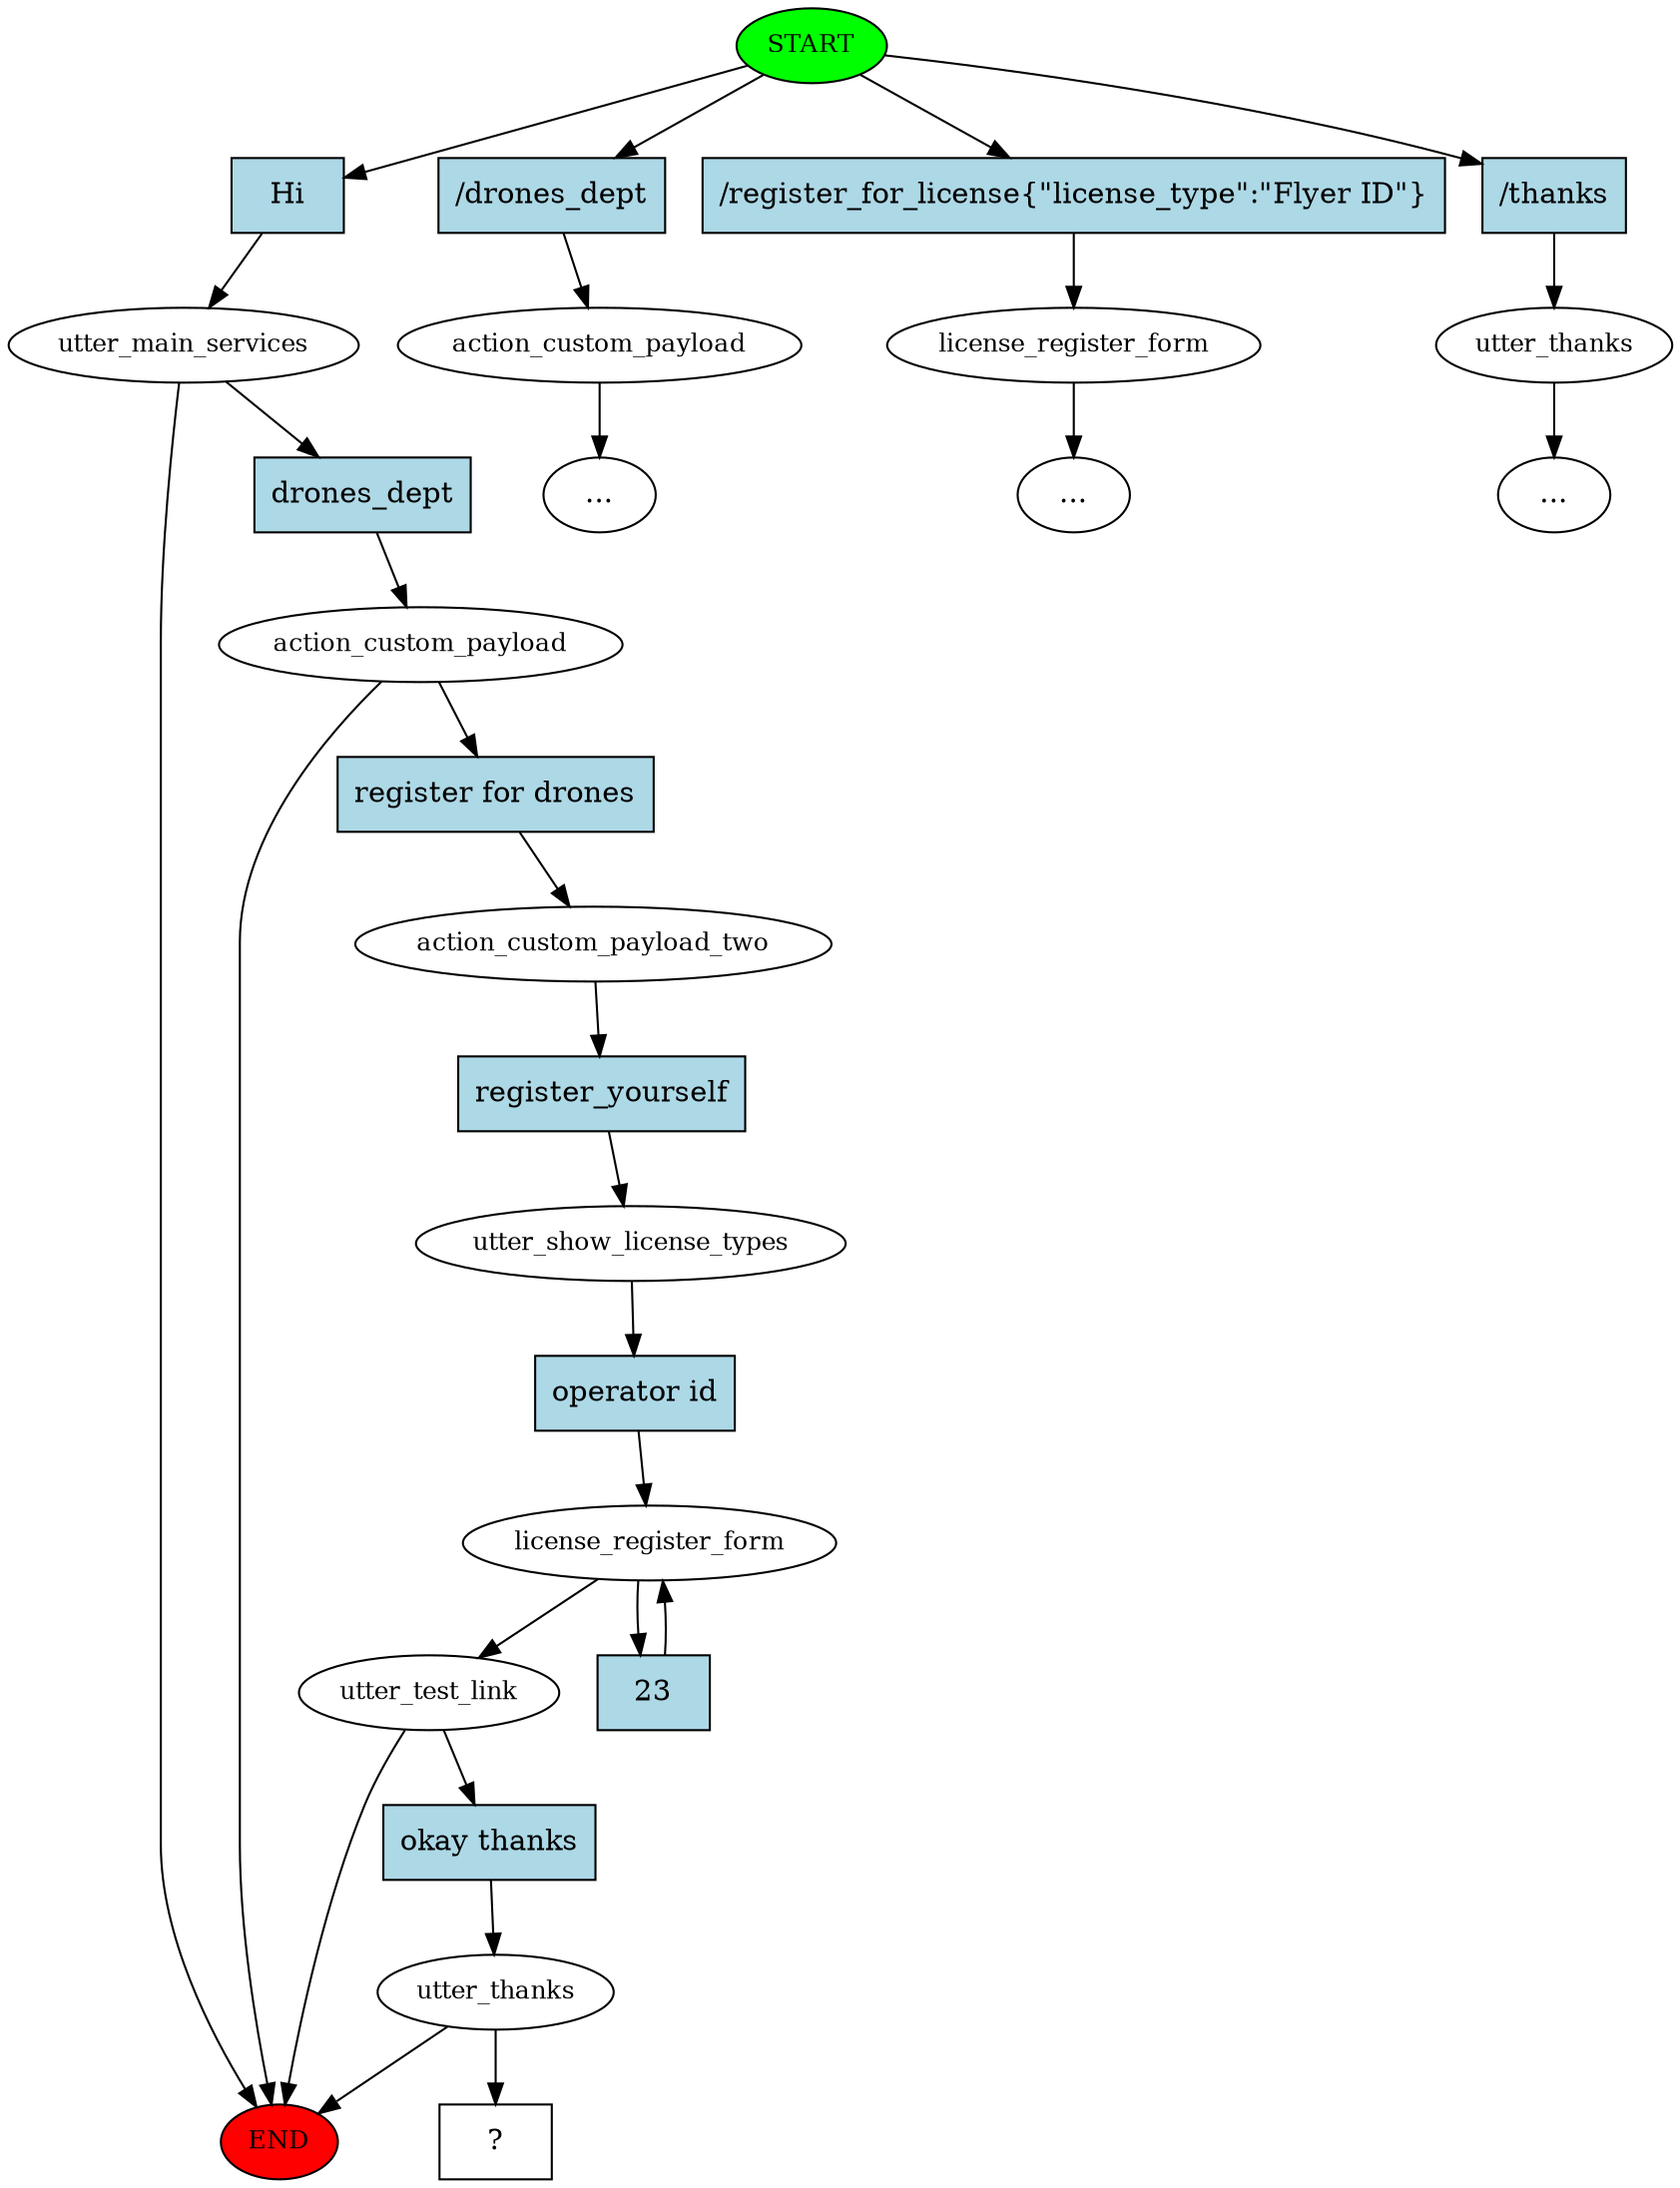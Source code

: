 digraph  {
0 [class="start active", fillcolor=green, fontsize=12, label=START, style=filled];
"-1" [class=end, fillcolor=red, fontsize=12, label=END, style=filled];
1 [class=active, fontsize=12, label=utter_main_services];
2 [class="", fontsize=12, label=action_custom_payload];
"-3" [class=ellipsis, label="..."];
4 [class=active, fontsize=12, label=action_custom_payload];
7 [class=active, fontsize=12, label=action_custom_payload_two];
8 [class=active, fontsize=12, label=utter_show_license_types];
9 [class=active, fontsize=12, label=license_register_form];
10 [class=active, fontsize=12, label=utter_test_link];
11 [class="", fontsize=12, label=license_register_form];
"-4" [class=ellipsis, label="..."];
12 [class="", fontsize=12, label=utter_thanks];
"-5" [class=ellipsis, label="..."];
19 [class=active, fontsize=12, label=utter_thanks];
30 [class="intent dashed active", label="  ?  ", shape=rect];
31 [class="intent active", fillcolor=lightblue, label=Hi, shape=rect, style=filled];
32 [class=intent, fillcolor=lightblue, label="/drones_dept", shape=rect, style=filled];
33 [class=intent, fillcolor=lightblue, label="/register_for_license{\"license_type\":\"Flyer ID\"}", shape=rect, style=filled];
34 [class=intent, fillcolor=lightblue, label="/thanks", shape=rect, style=filled];
35 [class="intent active", fillcolor=lightblue, label=drones_dept, shape=rect, style=filled];
36 [class="intent active", fillcolor=lightblue, label="register for drones", shape=rect, style=filled];
37 [class="intent active", fillcolor=lightblue, label=register_yourself, shape=rect, style=filled];
38 [class="intent active", fillcolor=lightblue, label="operator id", shape=rect, style=filled];
39 [class="intent active", fillcolor=lightblue, label=23, shape=rect, style=filled];
40 [class="intent active", fillcolor=lightblue, label="okay thanks", shape=rect, style=filled];
0 -> 31  [class=active, key=0];
0 -> 32  [class="", key=0];
0 -> 33  [class="", key=0];
0 -> 34  [class="", key=0];
1 -> "-1"  [class="", key=NONE, label=""];
1 -> 35  [class=active, key=0];
2 -> "-3"  [class="", key=NONE, label=""];
4 -> "-1"  [class="", key=NONE, label=""];
4 -> 36  [class=active, key=0];
7 -> 37  [class=active, key=0];
8 -> 38  [class=active, key=0];
9 -> 10  [class=active, key=NONE, label=""];
9 -> 39  [class=active, key=0];
10 -> "-1"  [class="", key=NONE, label=""];
10 -> 40  [class=active, key=0];
11 -> "-4"  [class="", key=NONE, label=""];
12 -> "-5"  [class="", key=NONE, label=""];
19 -> "-1"  [class="", key=NONE, label=""];
19 -> 30  [class=active, key=NONE, label=""];
31 -> 1  [class=active, key=0];
32 -> 2  [class="", key=0];
33 -> 11  [class="", key=0];
34 -> 12  [class="", key=0];
35 -> 4  [class=active, key=0];
36 -> 7  [class=active, key=0];
37 -> 8  [class=active, key=0];
38 -> 9  [class=active, key=0];
39 -> 9  [class=active, key=0];
40 -> 19  [class=active, key=0];
}
